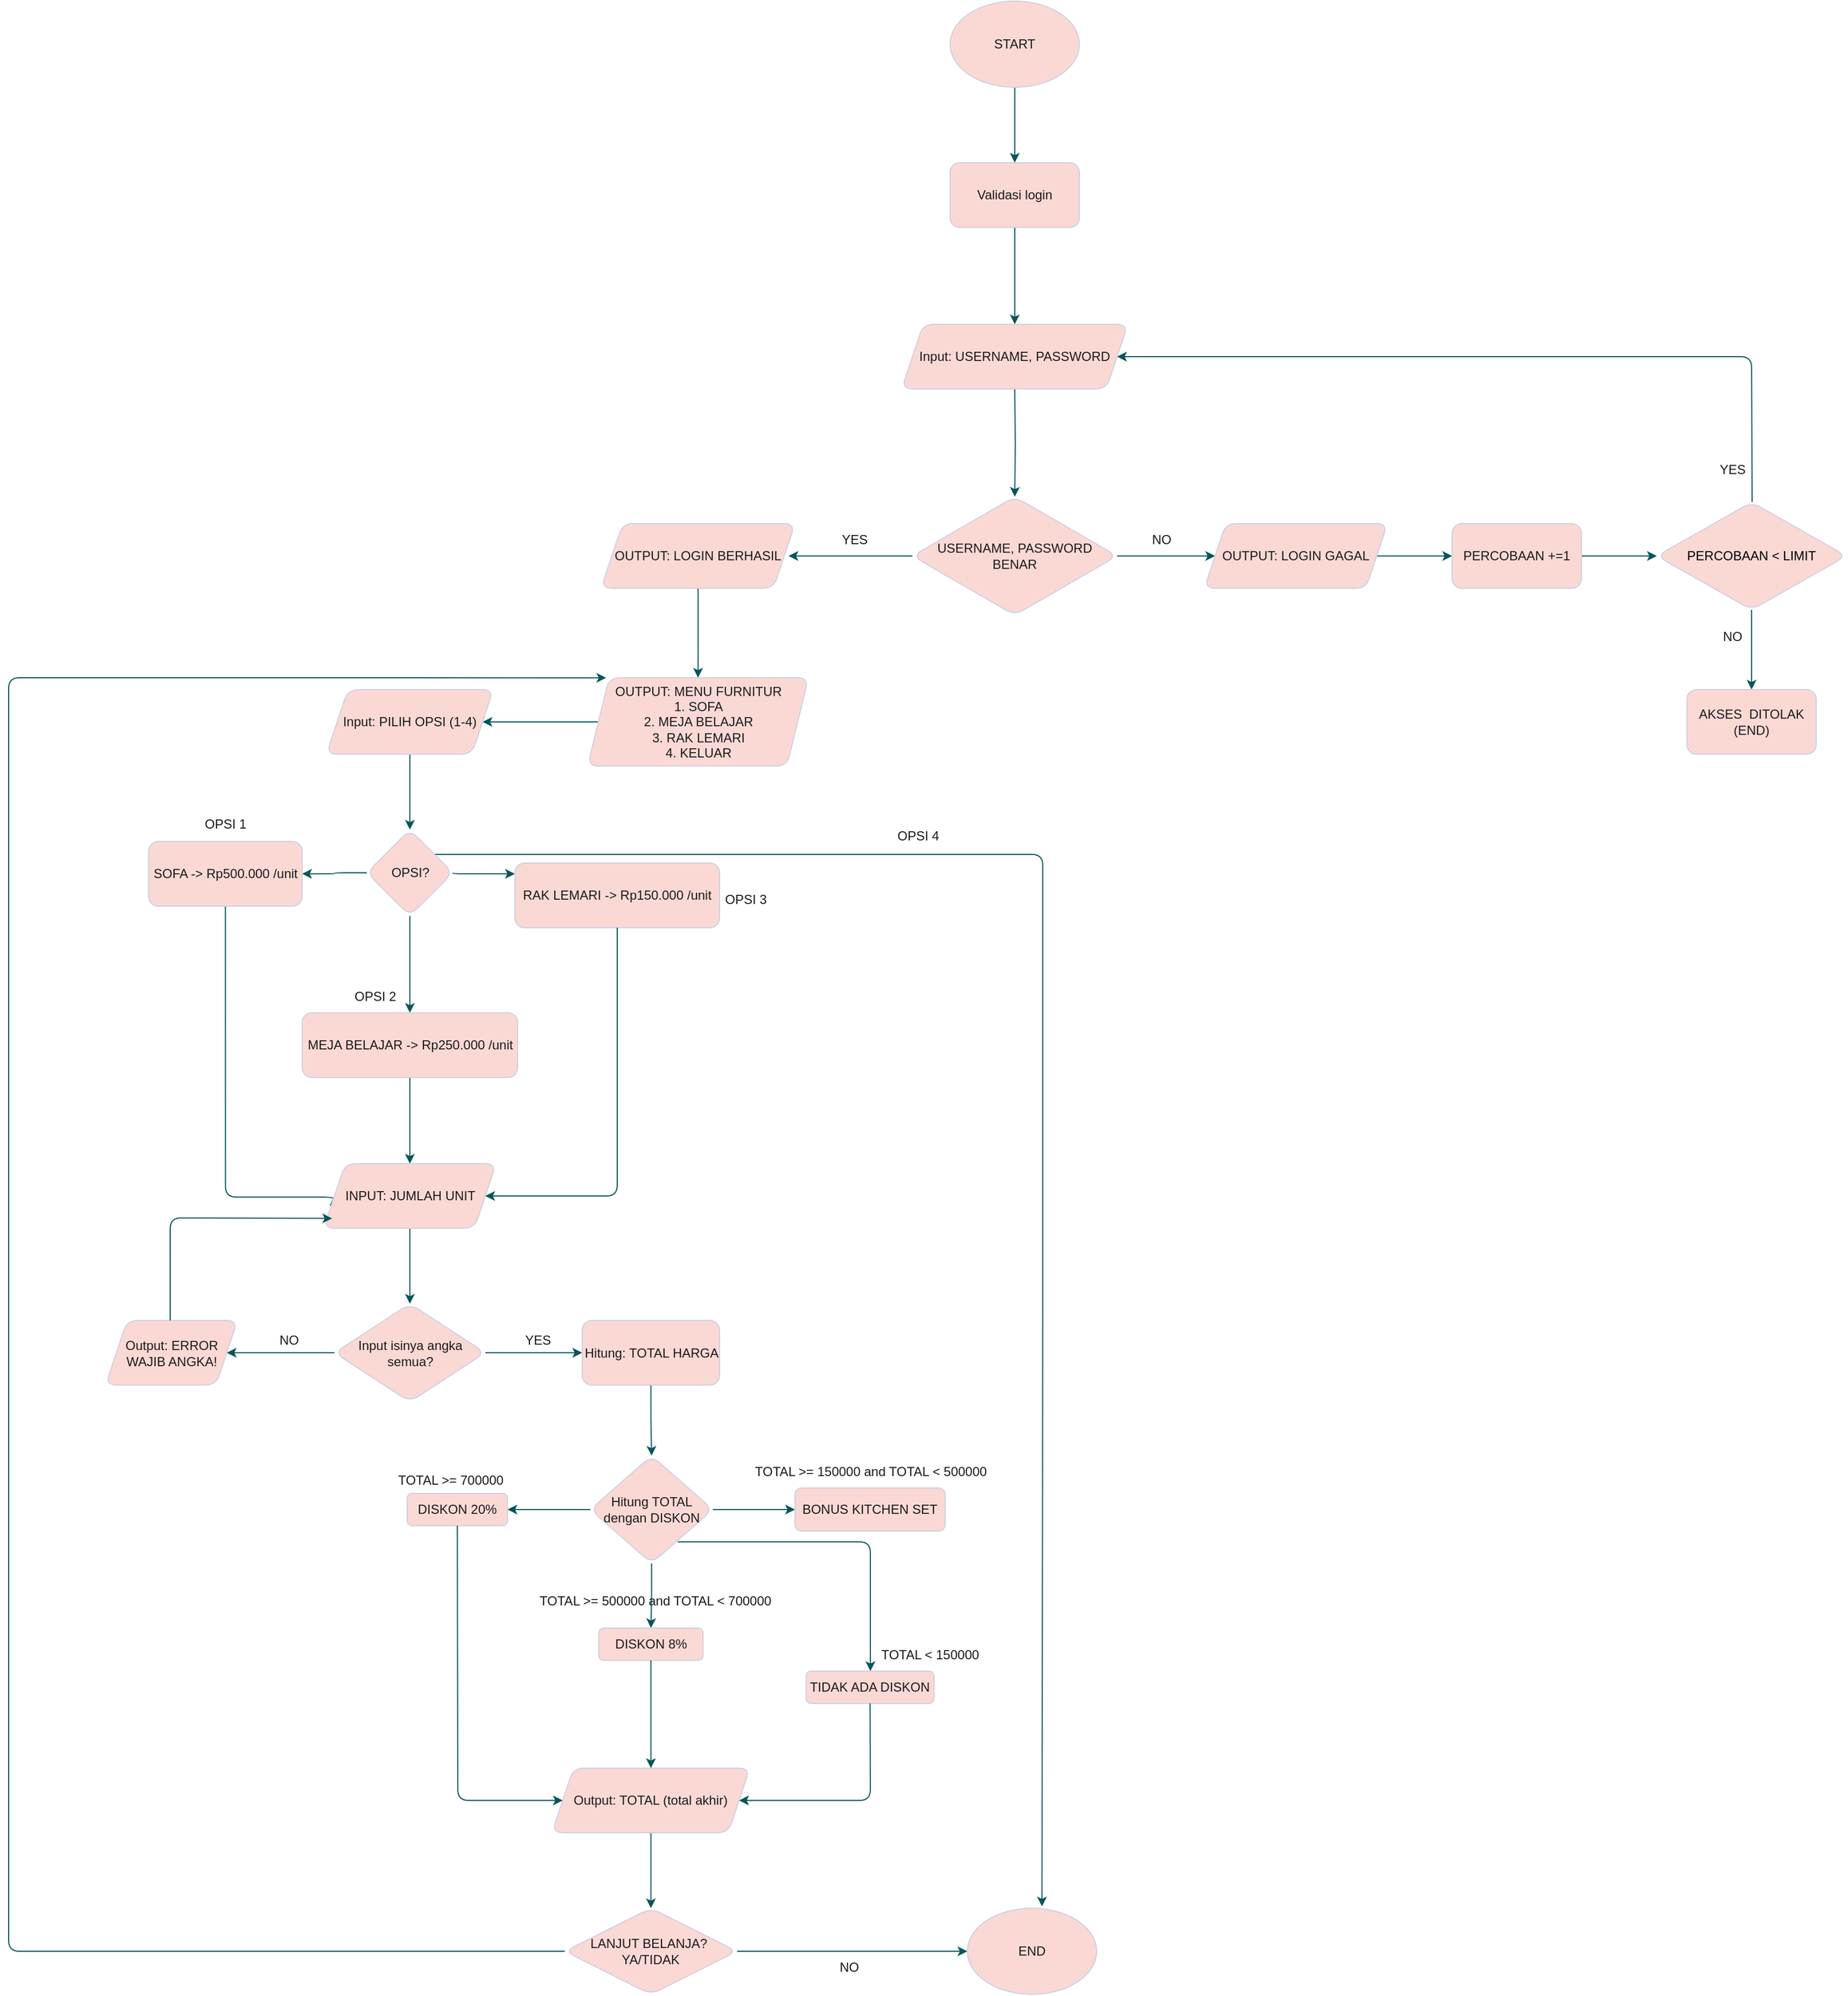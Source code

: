 <mxfile version="28.2.5">
  <diagram name="Halaman-1" id="Wah2RG2rlefB9ttDup7v">
    <mxGraphModel dx="1774" dy="511" grid="1" gridSize="10" guides="1" tooltips="1" connect="1" arrows="1" fold="1" page="1" pageScale="1" pageWidth="827" pageHeight="1169" background="light-dark(#ffffff, #884d25)" math="0" shadow="0">
      <root>
        <mxCell id="0" />
        <mxCell id="1" parent="0" />
        <mxCell id="xa8BqAHAmbt2sgXt1oeg-5" value="" style="edgeStyle=orthogonalEdgeStyle;rounded=1;orthogonalLoop=1;jettySize=auto;html=1;labelBackgroundColor=none;strokeColor=#09555B;fontColor=default;" edge="1" parent="1" source="xa8BqAHAmbt2sgXt1oeg-1" target="xa8BqAHAmbt2sgXt1oeg-2">
          <mxGeometry relative="1" as="geometry" />
        </mxCell>
        <mxCell id="xa8BqAHAmbt2sgXt1oeg-1" value="START" style="ellipse;whiteSpace=wrap;html=1;labelBackgroundColor=none;fillColor=#FAD9D5;strokeColor=#D0CEE2;fontColor=#1A1A1A;rounded=1;" vertex="1" parent="1">
          <mxGeometry x="354" y="10" width="120" height="80" as="geometry" />
        </mxCell>
        <mxCell id="xa8BqAHAmbt2sgXt1oeg-4" value="" style="edgeStyle=orthogonalEdgeStyle;rounded=1;orthogonalLoop=1;jettySize=auto;html=1;labelBackgroundColor=none;strokeColor=#09555B;fontColor=default;" edge="1" parent="1" source="xa8BqAHAmbt2sgXt1oeg-2">
          <mxGeometry relative="1" as="geometry">
            <mxPoint x="414" y="310" as="targetPoint" />
          </mxGeometry>
        </mxCell>
        <mxCell id="xa8BqAHAmbt2sgXt1oeg-2" value="Validasi login" style="rounded=1;whiteSpace=wrap;html=1;labelBackgroundColor=none;fillColor=#FAD9D5;strokeColor=#D0CEE2;fontColor=#1A1A1A;" vertex="1" parent="1">
          <mxGeometry x="354" y="160" width="120" height="60" as="geometry" />
        </mxCell>
        <mxCell id="xa8BqAHAmbt2sgXt1oeg-12" value="" style="edgeStyle=orthogonalEdgeStyle;rounded=1;orthogonalLoop=1;jettySize=auto;html=1;labelBackgroundColor=none;strokeColor=#09555B;fontColor=default;" edge="1" parent="1" target="xa8BqAHAmbt2sgXt1oeg-11">
          <mxGeometry relative="1" as="geometry">
            <mxPoint x="414" y="370" as="sourcePoint" />
          </mxGeometry>
        </mxCell>
        <mxCell id="xa8BqAHAmbt2sgXt1oeg-9" value="" style="edgeStyle=orthogonalEdgeStyle;rounded=1;orthogonalLoop=1;jettySize=auto;html=1;labelBackgroundColor=none;strokeColor=#09555B;fontColor=default;" edge="1" parent="1" source="xa8BqAHAmbt2sgXt1oeg-6" target="xa8BqAHAmbt2sgXt1oeg-8">
          <mxGeometry relative="1" as="geometry" />
        </mxCell>
        <mxCell id="xa8BqAHAmbt2sgXt1oeg-6" value="&lt;div&gt;&lt;span style=&quot;background-color: transparent; color: light-dark(rgb(0, 0, 0), rgb(255, 255, 255));&quot;&gt;PERCOBAAN &amp;lt; LIMIT&lt;/span&gt;&lt;/div&gt;" style="rhombus;whiteSpace=wrap;html=1;rounded=1;labelBackgroundColor=none;fillColor=#FAD9D5;strokeColor=#D0CEE2;fontColor=#1A1A1A;" vertex="1" parent="1">
          <mxGeometry x="1010" y="475" width="176" height="100" as="geometry" />
        </mxCell>
        <mxCell id="xa8BqAHAmbt2sgXt1oeg-8" value="AKSES&amp;nbsp; DITOLAK&lt;div&gt;(END)&lt;/div&gt;" style="whiteSpace=wrap;html=1;rounded=1;labelBackgroundColor=none;fillColor=#FAD9D5;strokeColor=#D0CEE2;fontColor=#1A1A1A;" vertex="1" parent="1">
          <mxGeometry x="1038" y="649" width="120" height="60" as="geometry" />
        </mxCell>
        <mxCell id="xa8BqAHAmbt2sgXt1oeg-14" value="" style="edgeStyle=orthogonalEdgeStyle;rounded=1;orthogonalLoop=1;jettySize=auto;html=1;labelBackgroundColor=none;strokeColor=#09555B;fontColor=default;" edge="1" parent="1" source="xa8BqAHAmbt2sgXt1oeg-11">
          <mxGeometry relative="1" as="geometry">
            <mxPoint x="600" y="525" as="targetPoint" />
          </mxGeometry>
        </mxCell>
        <mxCell id="xa8BqAHAmbt2sgXt1oeg-20" value="" style="edgeStyle=orthogonalEdgeStyle;rounded=1;orthogonalLoop=1;jettySize=auto;html=1;labelBackgroundColor=none;strokeColor=#09555B;fontColor=default;" edge="1" parent="1" source="xa8BqAHAmbt2sgXt1oeg-11">
          <mxGeometry relative="1" as="geometry">
            <mxPoint x="204" y="525" as="targetPoint" />
          </mxGeometry>
        </mxCell>
        <mxCell id="xa8BqAHAmbt2sgXt1oeg-11" value="USERNAME, PASSWORD&lt;div&gt;BENAR&lt;/div&gt;" style="rhombus;whiteSpace=wrap;html=1;rounded=1;labelBackgroundColor=none;fillColor=#FAD9D5;strokeColor=#D0CEE2;fontColor=#1A1A1A;" vertex="1" parent="1">
          <mxGeometry x="319" y="470" width="190" height="110" as="geometry" />
        </mxCell>
        <mxCell id="xa8BqAHAmbt2sgXt1oeg-15" value="" style="edgeStyle=orthogonalEdgeStyle;rounded=1;orthogonalLoop=1;jettySize=auto;html=1;labelBackgroundColor=none;strokeColor=#09555B;fontColor=default;" edge="1" parent="1" source="xa8BqAHAmbt2sgXt1oeg-13" target="xa8BqAHAmbt2sgXt1oeg-6">
          <mxGeometry relative="1" as="geometry" />
        </mxCell>
        <mxCell id="xa8BqAHAmbt2sgXt1oeg-13" value="PERCOBAAN +=1" style="whiteSpace=wrap;html=1;rounded=1;labelBackgroundColor=none;fillColor=#FAD9D5;strokeColor=#D0CEE2;fontColor=#1A1A1A;" vertex="1" parent="1">
          <mxGeometry x="820" y="495" width="120" height="60" as="geometry" />
        </mxCell>
        <mxCell id="xa8BqAHAmbt2sgXt1oeg-16" value="NO" style="text;html=1;align=center;verticalAlign=middle;resizable=0;points=[];autosize=1;strokeColor=none;fillColor=none;labelBackgroundColor=none;fontColor=#1A1A1A;rounded=1;" vertex="1" parent="1">
          <mxGeometry x="530" y="495" width="40" height="30" as="geometry" />
        </mxCell>
        <mxCell id="xa8BqAHAmbt2sgXt1oeg-18" value="NO" style="text;html=1;align=center;verticalAlign=middle;resizable=0;points=[];autosize=1;strokeColor=none;fillColor=none;labelBackgroundColor=none;fontColor=#1A1A1A;rounded=1;" vertex="1" parent="1">
          <mxGeometry x="1060" y="585" width="40" height="30" as="geometry" />
        </mxCell>
        <mxCell id="xa8BqAHAmbt2sgXt1oeg-21" value="YES" style="text;html=1;align=center;verticalAlign=middle;resizable=0;points=[];autosize=1;strokeColor=none;fillColor=none;labelBackgroundColor=none;fontColor=#1A1A1A;rounded=1;" vertex="1" parent="1">
          <mxGeometry x="240" y="495" width="50" height="30" as="geometry" />
        </mxCell>
        <mxCell id="xa8BqAHAmbt2sgXt1oeg-25" value="" style="endArrow=classic;html=1;rounded=1;entryX=1;entryY=0.5;entryDx=0;entryDy=0;labelBackgroundColor=none;strokeColor=#09555B;fontColor=default;" edge="1" parent="1" target="xa8BqAHAmbt2sgXt1oeg-29">
          <mxGeometry width="50" height="50" relative="1" as="geometry">
            <mxPoint x="1098.5" y="475" as="sourcePoint" />
            <mxPoint x="760" y="340" as="targetPoint" />
            <Array as="points">
              <mxPoint x="1098" y="340" />
            </Array>
          </mxGeometry>
        </mxCell>
        <mxCell id="xa8BqAHAmbt2sgXt1oeg-27" value="YES" style="text;html=1;align=center;verticalAlign=middle;resizable=0;points=[];autosize=1;strokeColor=none;fillColor=none;labelBackgroundColor=none;fontColor=#1A1A1A;rounded=1;" vertex="1" parent="1">
          <mxGeometry x="1055" y="430" width="50" height="30" as="geometry" />
        </mxCell>
        <mxCell id="xa8BqAHAmbt2sgXt1oeg-29" value="Input: USERNAME, PASSWORD" style="shape=parallelogram;perimeter=parallelogramPerimeter;whiteSpace=wrap;html=1;fixedSize=1;labelBackgroundColor=none;fillColor=#FAD9D5;strokeColor=#D0CEE2;fontColor=#1A1A1A;rounded=1;" vertex="1" parent="1">
          <mxGeometry x="309" y="310" width="210" height="60" as="geometry" />
        </mxCell>
        <mxCell id="xa8BqAHAmbt2sgXt1oeg-32" value="" style="edgeStyle=orthogonalEdgeStyle;rounded=1;orthogonalLoop=1;jettySize=auto;html=1;labelBackgroundColor=none;strokeColor=#09555B;fontColor=default;" edge="1" parent="1" source="xa8BqAHAmbt2sgXt1oeg-30" target="xa8BqAHAmbt2sgXt1oeg-31">
          <mxGeometry relative="1" as="geometry" />
        </mxCell>
        <mxCell id="xa8BqAHAmbt2sgXt1oeg-30" value="OUTPUT: LOGIN BERHASIL" style="shape=parallelogram;perimeter=parallelogramPerimeter;whiteSpace=wrap;html=1;fixedSize=1;labelBackgroundColor=none;fillColor=#FAD9D5;strokeColor=#D0CEE2;fontColor=#1A1A1A;rounded=1;" vertex="1" parent="1">
          <mxGeometry x="30" y="495" width="180" height="60" as="geometry" />
        </mxCell>
        <mxCell id="xa8BqAHAmbt2sgXt1oeg-34" value="" style="edgeStyle=orthogonalEdgeStyle;rounded=1;orthogonalLoop=1;jettySize=auto;html=1;labelBackgroundColor=none;strokeColor=#09555B;fontColor=default;" edge="1" parent="1" source="xa8BqAHAmbt2sgXt1oeg-31" target="xa8BqAHAmbt2sgXt1oeg-33">
          <mxGeometry relative="1" as="geometry" />
        </mxCell>
        <mxCell id="xa8BqAHAmbt2sgXt1oeg-31" value="OUTPUT: MENU FURNITUR&lt;div&gt;1. SOFA&lt;/div&gt;&lt;div&gt;2. MEJA BELAJAR&lt;/div&gt;&lt;div&gt;3. RAK LEMARI&lt;/div&gt;&lt;div&gt;4. KELUAR&lt;/div&gt;" style="shape=parallelogram;perimeter=parallelogramPerimeter;whiteSpace=wrap;html=1;fixedSize=1;labelBackgroundColor=none;fillColor=#FAD9D5;strokeColor=#D0CEE2;fontColor=#1A1A1A;rounded=1;" vertex="1" parent="1">
          <mxGeometry x="17.5" y="638" width="205" height="82" as="geometry" />
        </mxCell>
        <mxCell id="xa8BqAHAmbt2sgXt1oeg-36" value="" style="edgeStyle=orthogonalEdgeStyle;rounded=1;orthogonalLoop=1;jettySize=auto;html=1;labelBackgroundColor=none;strokeColor=#09555B;fontColor=default;" edge="1" parent="1" source="xa8BqAHAmbt2sgXt1oeg-33" target="xa8BqAHAmbt2sgXt1oeg-35">
          <mxGeometry relative="1" as="geometry" />
        </mxCell>
        <mxCell id="xa8BqAHAmbt2sgXt1oeg-33" value="Input: PILIH OPSI (1-4)" style="shape=parallelogram;perimeter=parallelogramPerimeter;whiteSpace=wrap;html=1;fixedSize=1;labelBackgroundColor=none;fillColor=#FAD9D5;strokeColor=#D0CEE2;fontColor=#1A1A1A;rounded=1;" vertex="1" parent="1">
          <mxGeometry x="-225" y="649" width="155" height="60" as="geometry" />
        </mxCell>
        <mxCell id="xa8BqAHAmbt2sgXt1oeg-38" value="" style="edgeStyle=orthogonalEdgeStyle;rounded=1;orthogonalLoop=1;jettySize=auto;html=1;labelBackgroundColor=none;strokeColor=#09555B;fontColor=default;" edge="1" parent="1" source="xa8BqAHAmbt2sgXt1oeg-35" target="xa8BqAHAmbt2sgXt1oeg-37">
          <mxGeometry relative="1" as="geometry" />
        </mxCell>
        <mxCell id="xa8BqAHAmbt2sgXt1oeg-41" value="" style="edgeStyle=orthogonalEdgeStyle;rounded=1;orthogonalLoop=1;jettySize=auto;html=1;labelBackgroundColor=none;strokeColor=#09555B;fontColor=default;" edge="1" parent="1" source="xa8BqAHAmbt2sgXt1oeg-35" target="xa8BqAHAmbt2sgXt1oeg-40">
          <mxGeometry relative="1" as="geometry" />
        </mxCell>
        <mxCell id="xa8BqAHAmbt2sgXt1oeg-43" value="" style="edgeStyle=orthogonalEdgeStyle;rounded=1;orthogonalLoop=1;jettySize=auto;html=1;exitX=1;exitY=0.5;exitDx=0;exitDy=0;labelBackgroundColor=none;strokeColor=#09555B;fontColor=default;" edge="1" parent="1" source="xa8BqAHAmbt2sgXt1oeg-35" target="xa8BqAHAmbt2sgXt1oeg-42">
          <mxGeometry relative="1" as="geometry">
            <Array as="points">
              <mxPoint x="-107" y="820" />
            </Array>
          </mxGeometry>
        </mxCell>
        <mxCell id="xa8BqAHAmbt2sgXt1oeg-44" value="" style="edgeStyle=orthogonalEdgeStyle;rounded=1;orthogonalLoop=1;jettySize=auto;html=1;exitX=1;exitY=0;exitDx=0;exitDy=0;entryX=0.577;entryY=-0.021;entryDx=0;entryDy=0;entryPerimeter=0;labelBackgroundColor=none;strokeColor=#09555B;fontColor=default;" edge="1" parent="1" target="xa8BqAHAmbt2sgXt1oeg-90">
          <mxGeometry relative="1" as="geometry">
            <mxPoint x="-127.5" y="802" as="sourcePoint" />
            <mxPoint x="440" y="1380" as="targetPoint" />
            <Array as="points">
              <mxPoint x="440" y="802" />
              <mxPoint x="440" y="1210" />
            </Array>
          </mxGeometry>
        </mxCell>
        <mxCell id="xa8BqAHAmbt2sgXt1oeg-35" value="OPSI?" style="rhombus;whiteSpace=wrap;html=1;labelBackgroundColor=none;fillColor=#FAD9D5;strokeColor=#D0CEE2;fontColor=#1A1A1A;rounded=1;" vertex="1" parent="1">
          <mxGeometry x="-187.5" y="779" width="80" height="80" as="geometry" />
        </mxCell>
        <mxCell id="xa8BqAHAmbt2sgXt1oeg-54" style="edgeStyle=orthogonalEdgeStyle;rounded=1;orthogonalLoop=1;jettySize=auto;html=1;exitX=0.5;exitY=1;exitDx=0;exitDy=0;entryX=0;entryY=0.5;entryDx=0;entryDy=0;labelBackgroundColor=none;strokeColor=#09555B;fontColor=default;" edge="1" parent="1" source="xa8BqAHAmbt2sgXt1oeg-37" target="xa8BqAHAmbt2sgXt1oeg-46">
          <mxGeometry relative="1" as="geometry">
            <mxPoint x="-319" y="1120" as="targetPoint" />
            <Array as="points">
              <mxPoint x="-319" y="1120" />
            </Array>
          </mxGeometry>
        </mxCell>
        <mxCell id="xa8BqAHAmbt2sgXt1oeg-37" value="SOFA -&amp;gt; Rp500.000 /unit" style="whiteSpace=wrap;html=1;labelBackgroundColor=none;fillColor=#FAD9D5;strokeColor=#D0CEE2;fontColor=#1A1A1A;rounded=1;" vertex="1" parent="1">
          <mxGeometry x="-390" y="790" width="142.5" height="60" as="geometry" />
        </mxCell>
        <mxCell id="xa8BqAHAmbt2sgXt1oeg-39" value="OPSI 1" style="text;html=1;align=center;verticalAlign=middle;resizable=0;points=[];autosize=1;strokeColor=none;fillColor=none;labelBackgroundColor=none;fontColor=#1A1A1A;rounded=1;" vertex="1" parent="1">
          <mxGeometry x="-348.75" y="759" width="60" height="30" as="geometry" />
        </mxCell>
        <mxCell id="xa8BqAHAmbt2sgXt1oeg-47" value="" style="edgeStyle=orthogonalEdgeStyle;rounded=1;orthogonalLoop=1;jettySize=auto;html=1;labelBackgroundColor=none;strokeColor=#09555B;fontColor=default;" edge="1" parent="1" source="xa8BqAHAmbt2sgXt1oeg-40" target="xa8BqAHAmbt2sgXt1oeg-46">
          <mxGeometry relative="1" as="geometry" />
        </mxCell>
        <mxCell id="xa8BqAHAmbt2sgXt1oeg-40" value="MEJA BELAJAR -&amp;gt; Rp250.000 /unit" style="whiteSpace=wrap;html=1;labelBackgroundColor=none;fillColor=#FAD9D5;strokeColor=#D0CEE2;fontColor=#1A1A1A;rounded=1;" vertex="1" parent="1">
          <mxGeometry x="-247.5" y="949" width="200" height="60" as="geometry" />
        </mxCell>
        <mxCell id="xa8BqAHAmbt2sgXt1oeg-42" value="RAK LEMARI -&amp;gt; Rp150.000 /unit" style="whiteSpace=wrap;html=1;labelBackgroundColor=none;fillColor=#FAD9D5;strokeColor=#D0CEE2;fontColor=#1A1A1A;rounded=1;" vertex="1" parent="1">
          <mxGeometry x="-50" y="810" width="190" height="60" as="geometry" />
        </mxCell>
        <mxCell id="xa8BqAHAmbt2sgXt1oeg-59" value="" style="edgeStyle=orthogonalEdgeStyle;rounded=1;orthogonalLoop=1;jettySize=auto;html=1;labelBackgroundColor=none;strokeColor=#09555B;fontColor=default;" edge="1" parent="1" source="xa8BqAHAmbt2sgXt1oeg-46" target="xa8BqAHAmbt2sgXt1oeg-58">
          <mxGeometry relative="1" as="geometry" />
        </mxCell>
        <mxCell id="xa8BqAHAmbt2sgXt1oeg-46" value="INPUT: JUMLAH UNIT" style="shape=parallelogram;perimeter=parallelogramPerimeter;whiteSpace=wrap;html=1;fixedSize=1;labelBackgroundColor=none;fillColor=#FAD9D5;strokeColor=#D0CEE2;fontColor=#1A1A1A;rounded=1;" vertex="1" parent="1">
          <mxGeometry x="-227.5" y="1089" width="160" height="60" as="geometry" />
        </mxCell>
        <mxCell id="xa8BqAHAmbt2sgXt1oeg-55" style="edgeStyle=orthogonalEdgeStyle;rounded=1;orthogonalLoop=1;jettySize=auto;html=1;entryX=1;entryY=0.5;entryDx=0;entryDy=0;labelBackgroundColor=none;strokeColor=#09555B;fontColor=default;" edge="1" parent="1" source="xa8BqAHAmbt2sgXt1oeg-42" target="xa8BqAHAmbt2sgXt1oeg-46">
          <mxGeometry relative="1" as="geometry">
            <mxPoint x="-70" y="1119" as="targetPoint" />
            <mxPoint x="30" y="900" as="sourcePoint" />
            <Array as="points">
              <mxPoint x="45" y="1119" />
            </Array>
          </mxGeometry>
        </mxCell>
        <mxCell id="xa8BqAHAmbt2sgXt1oeg-63" value="" style="edgeStyle=orthogonalEdgeStyle;rounded=1;orthogonalLoop=1;jettySize=auto;html=1;labelBackgroundColor=none;strokeColor=#09555B;fontColor=default;" edge="1" parent="1" source="xa8BqAHAmbt2sgXt1oeg-58" target="xa8BqAHAmbt2sgXt1oeg-62">
          <mxGeometry relative="1" as="geometry" />
        </mxCell>
        <mxCell id="xa8BqAHAmbt2sgXt1oeg-68" value="" style="edgeStyle=orthogonalEdgeStyle;rounded=1;orthogonalLoop=1;jettySize=auto;html=1;labelBackgroundColor=none;strokeColor=#09555B;fontColor=default;" edge="1" parent="1" source="xa8BqAHAmbt2sgXt1oeg-58" target="xa8BqAHAmbt2sgXt1oeg-67">
          <mxGeometry relative="1" as="geometry" />
        </mxCell>
        <mxCell id="xa8BqAHAmbt2sgXt1oeg-58" value="Input isinya angka semua?" style="rhombus;whiteSpace=wrap;html=1;labelBackgroundColor=none;fillColor=#FAD9D5;strokeColor=#D0CEE2;fontColor=#1A1A1A;rounded=1;" vertex="1" parent="1">
          <mxGeometry x="-217.5" y="1219" width="140" height="91" as="geometry" />
        </mxCell>
        <mxCell id="xa8BqAHAmbt2sgXt1oeg-62" value="Output: ERROR&lt;div&gt;WAJIB ANGKA!&lt;/div&gt;" style="shape=parallelogram;perimeter=parallelogramPerimeter;whiteSpace=wrap;html=1;fixedSize=1;labelBackgroundColor=none;fillColor=#FAD9D5;strokeColor=#D0CEE2;fontColor=#1A1A1A;rounded=1;" vertex="1" parent="1">
          <mxGeometry x="-430" y="1234.5" width="122.5" height="60" as="geometry" />
        </mxCell>
        <mxCell id="xa8BqAHAmbt2sgXt1oeg-64" value="NO" style="text;html=1;align=center;verticalAlign=middle;resizable=0;points=[];autosize=1;strokeColor=none;fillColor=none;labelBackgroundColor=none;fontColor=#1A1A1A;rounded=1;" vertex="1" parent="1">
          <mxGeometry x="-280" y="1238" width="40" height="30" as="geometry" />
        </mxCell>
        <mxCell id="xa8BqAHAmbt2sgXt1oeg-72" value="" style="edgeStyle=orthogonalEdgeStyle;rounded=1;orthogonalLoop=1;jettySize=auto;html=1;labelBackgroundColor=none;strokeColor=#09555B;fontColor=default;" edge="1" parent="1" source="xa8BqAHAmbt2sgXt1oeg-67" target="xa8BqAHAmbt2sgXt1oeg-71">
          <mxGeometry relative="1" as="geometry" />
        </mxCell>
        <mxCell id="xa8BqAHAmbt2sgXt1oeg-67" value="Hitung: TOTAL HARGA" style="whiteSpace=wrap;html=1;labelBackgroundColor=none;fillColor=#FAD9D5;strokeColor=#D0CEE2;fontColor=#1A1A1A;rounded=1;" vertex="1" parent="1">
          <mxGeometry x="12.5" y="1234.5" width="127.5" height="60" as="geometry" />
        </mxCell>
        <mxCell id="xa8BqAHAmbt2sgXt1oeg-69" value="YES" style="text;html=1;align=center;verticalAlign=middle;resizable=0;points=[];autosize=1;strokeColor=none;fillColor=none;labelBackgroundColor=none;fontColor=#1A1A1A;rounded=1;" vertex="1" parent="1">
          <mxGeometry x="-53.75" y="1238" width="50" height="30" as="geometry" />
        </mxCell>
        <mxCell id="xa8BqAHAmbt2sgXt1oeg-70" value="" style="endArrow=classic;html=1;rounded=1;exitX=0.612;exitY=0.011;exitDx=0;exitDy=0;exitPerimeter=0;entryX=0.049;entryY=0.847;entryDx=0;entryDy=0;entryPerimeter=0;labelBackgroundColor=none;strokeColor=#09555B;fontColor=default;" edge="1" parent="1" target="xa8BqAHAmbt2sgXt1oeg-46">
          <mxGeometry width="50" height="50" relative="1" as="geometry">
            <mxPoint x="-370.03" y="1234.5" as="sourcePoint" />
            <mxPoint x="-230" y="1139" as="targetPoint" />
            <Array as="points">
              <mxPoint x="-370" y="1139.34" />
            </Array>
          </mxGeometry>
        </mxCell>
        <mxCell id="xa8BqAHAmbt2sgXt1oeg-74" value="" style="edgeStyle=orthogonalEdgeStyle;rounded=1;orthogonalLoop=1;jettySize=auto;html=1;labelBackgroundColor=none;strokeColor=#09555B;fontColor=default;" edge="1" parent="1" source="xa8BqAHAmbt2sgXt1oeg-71" target="xa8BqAHAmbt2sgXt1oeg-73">
          <mxGeometry relative="1" as="geometry" />
        </mxCell>
        <mxCell id="xa8BqAHAmbt2sgXt1oeg-76" value="" style="edgeStyle=orthogonalEdgeStyle;rounded=1;orthogonalLoop=1;jettySize=auto;html=1;labelBackgroundColor=none;strokeColor=#09555B;fontColor=default;" edge="1" parent="1" source="xa8BqAHAmbt2sgXt1oeg-71" target="xa8BqAHAmbt2sgXt1oeg-75">
          <mxGeometry relative="1" as="geometry" />
        </mxCell>
        <mxCell id="xa8BqAHAmbt2sgXt1oeg-78" value="" style="edgeStyle=orthogonalEdgeStyle;rounded=1;orthogonalLoop=1;jettySize=auto;html=1;labelBackgroundColor=none;strokeColor=#09555B;fontColor=default;" edge="1" parent="1" source="xa8BqAHAmbt2sgXt1oeg-71" target="xa8BqAHAmbt2sgXt1oeg-77">
          <mxGeometry relative="1" as="geometry" />
        </mxCell>
        <mxCell id="xa8BqAHAmbt2sgXt1oeg-71" value="Hitung TOTAL dengan DISKON" style="rhombus;whiteSpace=wrap;html=1;labelBackgroundColor=none;fillColor=#FAD9D5;strokeColor=#D0CEE2;fontColor=#1A1A1A;rounded=1;" vertex="1" parent="1">
          <mxGeometry x="20" y="1360" width="113.75" height="100" as="geometry" />
        </mxCell>
        <mxCell id="xa8BqAHAmbt2sgXt1oeg-73" value="DISKON 20%" style="whiteSpace=wrap;html=1;labelBackgroundColor=none;fillColor=#FAD9D5;strokeColor=#D0CEE2;fontColor=#1A1A1A;rounded=1;" vertex="1" parent="1">
          <mxGeometry x="-150" y="1395" width="93.13" height="30" as="geometry" />
        </mxCell>
        <mxCell id="xa8BqAHAmbt2sgXt1oeg-75" value="DISKON 8%" style="whiteSpace=wrap;html=1;labelBackgroundColor=none;fillColor=#FAD9D5;strokeColor=#D0CEE2;fontColor=#1A1A1A;rounded=1;" vertex="1" parent="1">
          <mxGeometry x="27.81" y="1520" width="96.88" height="30" as="geometry" />
        </mxCell>
        <mxCell id="xa8BqAHAmbt2sgXt1oeg-77" value="BONUS KITCHEN SET" style="whiteSpace=wrap;html=1;labelBackgroundColor=none;fillColor=#FAD9D5;strokeColor=#D0CEE2;fontColor=#1A1A1A;rounded=1;" vertex="1" parent="1">
          <mxGeometry x="210" y="1390" width="139.37" height="40" as="geometry" />
        </mxCell>
        <mxCell id="xa8BqAHAmbt2sgXt1oeg-79" value="" style="endArrow=classic;html=1;rounded=1;labelBackgroundColor=none;strokeColor=#09555B;fontColor=default;" edge="1" parent="1">
          <mxGeometry width="50" height="50" relative="1" as="geometry">
            <mxPoint x="101.25" y="1440" as="sourcePoint" />
            <mxPoint x="280" y="1560" as="targetPoint" />
            <Array as="points">
              <mxPoint x="280" y="1440" />
            </Array>
          </mxGeometry>
        </mxCell>
        <mxCell id="xa8BqAHAmbt2sgXt1oeg-80" value="TIDAK ADA DISKON" style="whiteSpace=wrap;html=1;labelBackgroundColor=none;fillColor=#FAD9D5;strokeColor=#D0CEE2;fontColor=#1A1A1A;rounded=1;" vertex="1" parent="1">
          <mxGeometry x="220.31" y="1560" width="118.76" height="30" as="geometry" />
        </mxCell>
        <mxCell id="xa8BqAHAmbt2sgXt1oeg-88" value="" style="edgeStyle=orthogonalEdgeStyle;rounded=1;orthogonalLoop=1;jettySize=auto;html=1;labelBackgroundColor=none;strokeColor=#09555B;fontColor=default;" edge="1" parent="1" source="xa8BqAHAmbt2sgXt1oeg-81" target="xa8BqAHAmbt2sgXt1oeg-87">
          <mxGeometry relative="1" as="geometry" />
        </mxCell>
        <mxCell id="xa8BqAHAmbt2sgXt1oeg-81" value="Output: TOTAL (total akhir)" style="shape=parallelogram;perimeter=parallelogramPerimeter;whiteSpace=wrap;html=1;fixedSize=1;labelBackgroundColor=none;fillColor=#FAD9D5;strokeColor=#D0CEE2;fontColor=#1A1A1A;rounded=1;" vertex="1" parent="1">
          <mxGeometry x="-15.62" y="1650" width="183.75" height="60" as="geometry" />
        </mxCell>
        <mxCell id="xa8BqAHAmbt2sgXt1oeg-82" value="" style="endArrow=classic;html=1;rounded=1;exitX=0.5;exitY=1;exitDx=0;exitDy=0;entryX=0;entryY=0.5;entryDx=0;entryDy=0;labelBackgroundColor=none;strokeColor=#09555B;fontColor=default;" edge="1" parent="1" source="xa8BqAHAmbt2sgXt1oeg-73" target="xa8BqAHAmbt2sgXt1oeg-81">
          <mxGeometry width="50" height="50" relative="1" as="geometry">
            <mxPoint x="-150" y="1520" as="sourcePoint" />
            <mxPoint x="-103" y="1680" as="targetPoint" />
            <Array as="points">
              <mxPoint x="-103" y="1680" />
            </Array>
          </mxGeometry>
        </mxCell>
        <mxCell id="xa8BqAHAmbt2sgXt1oeg-85" value="" style="endArrow=classic;html=1;rounded=1;exitX=0.5;exitY=1;exitDx=0;exitDy=0;entryX=0.5;entryY=0;entryDx=0;entryDy=0;labelBackgroundColor=none;strokeColor=#09555B;fontColor=default;" edge="1" parent="1" source="xa8BqAHAmbt2sgXt1oeg-75" target="xa8BqAHAmbt2sgXt1oeg-81">
          <mxGeometry width="50" height="50" relative="1" as="geometry">
            <mxPoint x="70" y="1620" as="sourcePoint" />
            <mxPoint x="120" y="1570" as="targetPoint" />
          </mxGeometry>
        </mxCell>
        <mxCell id="xa8BqAHAmbt2sgXt1oeg-86" value="" style="endArrow=classic;html=1;rounded=1;exitX=0.5;exitY=1;exitDx=0;exitDy=0;entryX=1;entryY=0.5;entryDx=0;entryDy=0;labelBackgroundColor=none;strokeColor=#09555B;fontColor=default;" edge="1" parent="1" source="xa8BqAHAmbt2sgXt1oeg-80" target="xa8BqAHAmbt2sgXt1oeg-81">
          <mxGeometry width="50" height="50" relative="1" as="geometry">
            <mxPoint x="269" y="1650" as="sourcePoint" />
            <mxPoint x="280" y="1680" as="targetPoint" />
            <Array as="points">
              <mxPoint x="280" y="1680" />
            </Array>
          </mxGeometry>
        </mxCell>
        <mxCell id="xa8BqAHAmbt2sgXt1oeg-91" value="" style="edgeStyle=orthogonalEdgeStyle;rounded=1;orthogonalLoop=1;jettySize=auto;html=1;labelBackgroundColor=none;strokeColor=#09555B;fontColor=default;" edge="1" parent="1" source="xa8BqAHAmbt2sgXt1oeg-87" target="xa8BqAHAmbt2sgXt1oeg-90">
          <mxGeometry relative="1" as="geometry" />
        </mxCell>
        <mxCell id="xa8BqAHAmbt2sgXt1oeg-87" value="LANJUT BELANJA?&amp;nbsp;&lt;div&gt;YA/TIDAK&lt;/div&gt;" style="rhombus;whiteSpace=wrap;html=1;labelBackgroundColor=none;fillColor=#FAD9D5;strokeColor=#D0CEE2;fontColor=#1A1A1A;rounded=1;" vertex="1" parent="1">
          <mxGeometry x="-3.75" y="1780" width="160" height="80" as="geometry" />
        </mxCell>
        <mxCell id="xa8BqAHAmbt2sgXt1oeg-89" value="NO" style="text;html=1;align=center;verticalAlign=middle;resizable=0;points=[];autosize=1;strokeColor=none;fillColor=none;labelBackgroundColor=none;fontColor=#1A1A1A;rounded=1;" vertex="1" parent="1">
          <mxGeometry x="240" y="1820" width="40" height="30" as="geometry" />
        </mxCell>
        <mxCell id="xa8BqAHAmbt2sgXt1oeg-90" value="END" style="ellipse;whiteSpace=wrap;html=1;labelBackgroundColor=none;fillColor=#FAD9D5;strokeColor=#D0CEE2;fontColor=#1A1A1A;rounded=1;" vertex="1" parent="1">
          <mxGeometry x="370" y="1780" width="120" height="80" as="geometry" />
        </mxCell>
        <mxCell id="xa8BqAHAmbt2sgXt1oeg-92" value="" style="endArrow=classic;html=1;rounded=1;exitX=0;exitY=0.5;exitDx=0;exitDy=0;entryX=0.084;entryY=0.001;entryDx=0;entryDy=0;entryPerimeter=0;labelBackgroundColor=none;strokeColor=#09555B;fontColor=default;" edge="1" parent="1" source="xa8BqAHAmbt2sgXt1oeg-87" target="xa8BqAHAmbt2sgXt1oeg-31">
          <mxGeometry width="50" height="50" relative="1" as="geometry">
            <mxPoint x="0.77" y="1811.24" as="sourcePoint" />
            <mxPoint x="-100" y="630" as="targetPoint" />
            <Array as="points">
              <mxPoint x="-520" y="1820" />
              <mxPoint x="-520" y="638" />
            </Array>
          </mxGeometry>
        </mxCell>
        <mxCell id="xa8BqAHAmbt2sgXt1oeg-97" value="" style="edgeStyle=orthogonalEdgeStyle;rounded=1;orthogonalLoop=1;jettySize=auto;html=1;labelBackgroundColor=none;strokeColor=#09555B;fontColor=default;" edge="1" parent="1" source="xa8BqAHAmbt2sgXt1oeg-95" target="xa8BqAHAmbt2sgXt1oeg-13">
          <mxGeometry relative="1" as="geometry" />
        </mxCell>
        <mxCell id="xa8BqAHAmbt2sgXt1oeg-95" value="OUTPUT: LOGIN GAGAL" style="shape=parallelogram;perimeter=parallelogramPerimeter;whiteSpace=wrap;html=1;fixedSize=1;labelBackgroundColor=none;fillColor=#FAD9D5;strokeColor=#D0CEE2;fontColor=#1A1A1A;rounded=1;" vertex="1" parent="1">
          <mxGeometry x="590" y="495" width="170" height="60" as="geometry" />
        </mxCell>
        <mxCell id="xa8BqAHAmbt2sgXt1oeg-99" value="OPSI 3" style="text;html=1;align=center;verticalAlign=middle;resizable=0;points=[];autosize=1;strokeColor=none;fillColor=none;labelBackgroundColor=none;fontColor=#1A1A1A;rounded=1;" vertex="1" parent="1">
          <mxGeometry x="133.75" y="829" width="60" height="30" as="geometry" />
        </mxCell>
        <mxCell id="xa8BqAHAmbt2sgXt1oeg-100" value="OPSI 2" style="text;html=1;align=center;verticalAlign=middle;resizable=0;points=[];autosize=1;strokeColor=none;fillColor=none;labelBackgroundColor=none;fontColor=#1A1A1A;rounded=1;" vertex="1" parent="1">
          <mxGeometry x="-210" y="919" width="60" height="30" as="geometry" />
        </mxCell>
        <mxCell id="xa8BqAHAmbt2sgXt1oeg-101" value="OPSI 4" style="text;html=1;align=center;verticalAlign=middle;resizable=0;points=[];autosize=1;strokeColor=none;fillColor=none;labelBackgroundColor=none;fontColor=#1A1A1A;rounded=1;" vertex="1" parent="1">
          <mxGeometry x="294" y="770" width="60" height="30" as="geometry" />
        </mxCell>
        <mxCell id="xa8BqAHAmbt2sgXt1oeg-102" value="TOTAL &amp;gt;= 700000" style="text;html=1;align=center;verticalAlign=middle;resizable=0;points=[];autosize=1;strokeColor=none;fillColor=none;fontColor=#1A1A1A;" vertex="1" parent="1">
          <mxGeometry x="-170" y="1368" width="120" height="30" as="geometry" />
        </mxCell>
        <mxCell id="xa8BqAHAmbt2sgXt1oeg-103" value="TOTAL &amp;gt;= 150000 and TOTAL &amp;lt; 500000" style="text;html=1;align=center;verticalAlign=middle;resizable=0;points=[];autosize=1;strokeColor=none;fillColor=none;fontColor=#1A1A1A;" vertex="1" parent="1">
          <mxGeometry x="160.31" y="1360" width="240" height="30" as="geometry" />
        </mxCell>
        <mxCell id="xa8BqAHAmbt2sgXt1oeg-104" value="TOTAL &amp;gt;= 500000 and TOTAL &amp;lt; 700000" style="text;html=1;align=center;verticalAlign=middle;resizable=0;points=[];autosize=1;strokeColor=none;fillColor=none;fontColor=#1A1A1A;" vertex="1" parent="1">
          <mxGeometry x="-40" y="1480" width="240" height="30" as="geometry" />
        </mxCell>
        <mxCell id="xa8BqAHAmbt2sgXt1oeg-105" value="TOTAL &amp;lt; 150000" style="text;html=1;align=center;verticalAlign=middle;resizable=0;points=[];autosize=1;strokeColor=none;fillColor=none;fontColor=#1A1A1A;" vertex="1" parent="1">
          <mxGeometry x="280" y="1530" width="110" height="30" as="geometry" />
        </mxCell>
      </root>
    </mxGraphModel>
  </diagram>
</mxfile>
